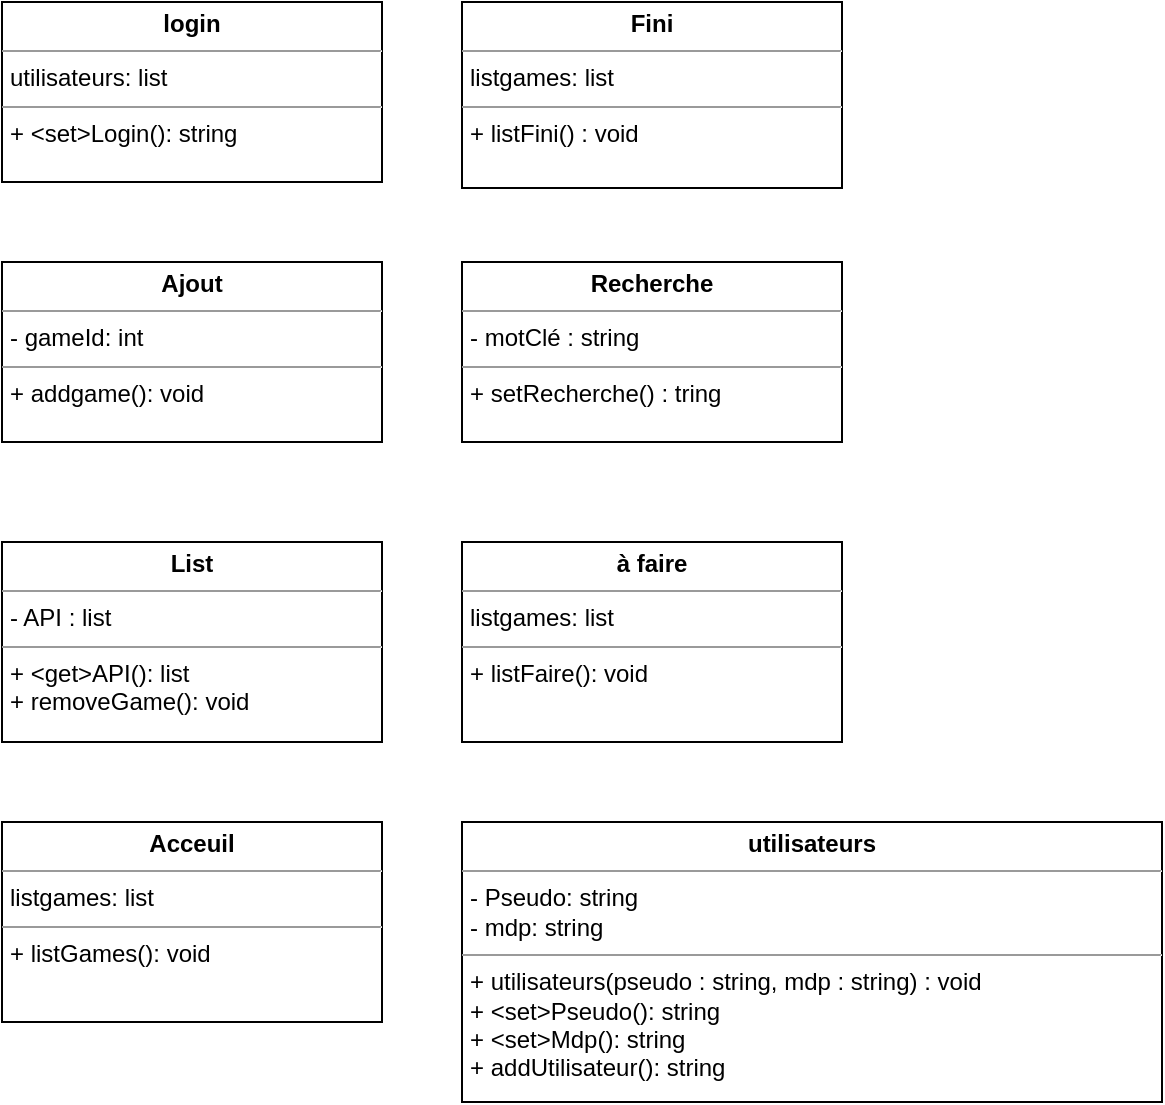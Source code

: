 <mxfile version="22.0.3" type="device">
  <diagram name="Page-1" id="c4acf3e9-155e-7222-9cf6-157b1a14988f">
    <mxGraphModel dx="1658" dy="827" grid="1" gridSize="10" guides="1" tooltips="1" connect="1" arrows="1" fold="1" page="1" pageScale="1" pageWidth="850" pageHeight="1100" background="none" math="0" shadow="0">
      <root>
        <mxCell id="0" />
        <mxCell id="1" parent="0" />
        <mxCell id="5d2195bd80daf111-19" value="&lt;p style=&quot;margin:0px;margin-top:4px;text-align:center;&quot;&gt;&lt;b&gt;Ajout&lt;/b&gt;&lt;/p&gt;&lt;hr size=&quot;1&quot;&gt;&lt;p style=&quot;margin:0px;margin-left:4px;&quot;&gt;- gameId: int&lt;/p&gt;&lt;hr size=&quot;1&quot;&gt;&lt;p style=&quot;margin:0px;margin-left:4px;&quot;&gt;+ addgame(): void&lt;br&gt;&lt;/p&gt;&lt;p style=&quot;margin:0px;margin-left:4px;&quot;&gt;&lt;br&gt;&lt;/p&gt;" style="verticalAlign=top;align=left;overflow=fill;fontSize=12;fontFamily=Helvetica;html=1;rounded=0;shadow=0;comic=0;labelBackgroundColor=none;strokeWidth=1" parent="1" vertex="1">
          <mxGeometry x="60" y="210" width="190" height="90" as="geometry" />
        </mxCell>
        <mxCell id="5d2195bd80daf111-20" value="&lt;p style=&quot;margin:0px;margin-top:4px;text-align:center;&quot;&gt;&lt;b&gt;List&lt;/b&gt;&lt;/p&gt;&lt;hr size=&quot;1&quot;&gt;&lt;p style=&quot;margin:0px;margin-left:4px;&quot;&gt;- API : list&amp;nbsp;&lt;/p&gt;&lt;hr size=&quot;1&quot;&gt;&lt;p style=&quot;margin:0px;margin-left:4px;&quot;&gt;+ &amp;lt;get&amp;gt;API(): list&lt;/p&gt;&lt;p style=&quot;margin:0px;margin-left:4px;&quot;&gt;+ removeGame(): void&lt;br&gt;&lt;br&gt;&lt;/p&gt;" style="verticalAlign=top;align=left;overflow=fill;fontSize=12;fontFamily=Helvetica;html=1;rounded=0;shadow=0;comic=0;labelBackgroundColor=none;strokeWidth=1" parent="1" vertex="1">
          <mxGeometry x="60" y="350" width="190" height="100" as="geometry" />
        </mxCell>
        <mxCell id="VTRsxY5CyYn-MdZbNJlx-1" value="&lt;p style=&quot;margin:0px;margin-top:4px;text-align:center;&quot;&gt;&lt;b&gt;Acceuil&lt;/b&gt;&lt;/p&gt;&lt;hr size=&quot;1&quot;&gt;&lt;p style=&quot;margin:0px;margin-left:4px;&quot;&gt;listgames: list&lt;br&gt;&lt;/p&gt;&lt;hr size=&quot;1&quot;&gt;&lt;p style=&quot;margin:0px;margin-left:4px;&quot;&gt;+ listGames(): void&lt;br&gt;&lt;br&gt;&lt;/p&gt;" style="verticalAlign=top;align=left;overflow=fill;fontSize=12;fontFamily=Helvetica;html=1;rounded=0;shadow=0;comic=0;labelBackgroundColor=none;strokeWidth=1" parent="1" vertex="1">
          <mxGeometry x="60" y="490" width="190" height="100" as="geometry" />
        </mxCell>
        <mxCell id="VTRsxY5CyYn-MdZbNJlx-2" value="&lt;p style=&quot;margin:0px;margin-top:4px;text-align:center;&quot;&gt;&lt;b&gt;Fini&lt;/b&gt;&lt;/p&gt;&lt;hr size=&quot;1&quot;&gt;&lt;p style=&quot;margin:0px;margin-left:4px;&quot;&gt;listgames: list&lt;br&gt;&lt;/p&gt;&lt;hr size=&quot;1&quot;&gt;&lt;p style=&quot;margin:0px;margin-left:4px;&quot;&gt;+ listFini() : void&lt;br&gt;&lt;/p&gt;" style="verticalAlign=top;align=left;overflow=fill;fontSize=12;fontFamily=Helvetica;html=1;rounded=0;shadow=0;comic=0;labelBackgroundColor=none;strokeWidth=1" parent="1" vertex="1">
          <mxGeometry x="290" y="80" width="190" height="93" as="geometry" />
        </mxCell>
        <mxCell id="VTRsxY5CyYn-MdZbNJlx-3" value="&lt;p style=&quot;margin:0px;margin-top:4px;text-align:center;&quot;&gt;&lt;b&gt;Recherche&lt;/b&gt;&lt;/p&gt;&lt;hr size=&quot;1&quot;&gt;&lt;p style=&quot;margin:0px;margin-left:4px;&quot;&gt;- motClé : string&lt;br&gt;&lt;/p&gt;&lt;hr size=&quot;1&quot;&gt;&lt;p style=&quot;margin:0px;margin-left:4px;&quot;&gt;+ setRecherche() : tring&lt;br&gt;&lt;br&gt;&lt;/p&gt;" style="verticalAlign=top;align=left;overflow=fill;fontSize=12;fontFamily=Helvetica;html=1;rounded=0;shadow=0;comic=0;labelBackgroundColor=none;strokeWidth=1" parent="1" vertex="1">
          <mxGeometry x="290" y="210" width="190" height="90" as="geometry" />
        </mxCell>
        <mxCell id="VTRsxY5CyYn-MdZbNJlx-4" value="&lt;p style=&quot;margin:0px;margin-top:4px;text-align:center;&quot;&gt;&lt;b&gt;à faire&lt;/b&gt;&lt;/p&gt;&lt;hr size=&quot;1&quot;&gt;&lt;p style=&quot;margin:0px;margin-left:4px;&quot;&gt;listgames: list&lt;/p&gt;&lt;hr size=&quot;1&quot;&gt;&lt;p style=&quot;margin:0px;margin-left:4px;&quot;&gt;+ listFaire(): void&lt;br&gt;&lt;br&gt;&lt;/p&gt;" style="verticalAlign=top;align=left;overflow=fill;fontSize=12;fontFamily=Helvetica;html=1;rounded=0;shadow=0;comic=0;labelBackgroundColor=none;strokeWidth=1" parent="1" vertex="1">
          <mxGeometry x="290" y="350" width="190" height="100" as="geometry" />
        </mxCell>
        <mxCell id="VTRsxY5CyYn-MdZbNJlx-5" value="&lt;p style=&quot;margin:0px;margin-top:4px;text-align:center;&quot;&gt;&lt;b&gt;utilisateurs&lt;/b&gt;&lt;/p&gt;&lt;hr size=&quot;1&quot;&gt;&lt;p style=&quot;margin: 0px 0px 0px 4px;&quot;&gt;- Pseudo: string&lt;br&gt;&lt;/p&gt;&lt;p style=&quot;margin: 0px 0px 0px 4px;&quot;&gt;- mdp: string&lt;/p&gt;&lt;hr size=&quot;1&quot;&gt;&lt;p style=&quot;margin:0px;margin-left:4px;&quot;&gt;+ utilisateurs(pseudo : string, mdp : string) : void&lt;/p&gt;&lt;p style=&quot;margin:0px;margin-left:4px;&quot;&gt;+ &amp;lt;set&amp;gt;Pseudo(): string&lt;br&gt;&lt;/p&gt;&lt;p style=&quot;margin:0px;margin-left:4px;&quot;&gt;+ &amp;lt;set&amp;gt;Mdp(): string&lt;/p&gt;&lt;p style=&quot;margin:0px;margin-left:4px;&quot;&gt;+ addUtilisateur(): string&lt;/p&gt;" style="verticalAlign=top;align=left;overflow=fill;fontSize=12;fontFamily=Helvetica;html=1;rounded=0;shadow=0;comic=0;labelBackgroundColor=none;strokeWidth=1" parent="1" vertex="1">
          <mxGeometry x="290" y="490" width="350" height="140" as="geometry" />
        </mxCell>
        <mxCell id="VTRsxY5CyYn-MdZbNJlx-6" value="&lt;p style=&quot;margin:0px;margin-top:4px;text-align:center;&quot;&gt;&lt;b&gt;login&lt;/b&gt;&lt;/p&gt;&lt;hr size=&quot;1&quot;&gt;&lt;p style=&quot;margin:0px;margin-left:4px;&quot;&gt;utilisateurs: list&lt;/p&gt;&lt;hr size=&quot;1&quot;&gt;&lt;p style=&quot;margin:0px;margin-left:4px;&quot;&gt;+ &amp;lt;set&amp;gt;Login(): string&lt;br&gt;&lt;br&gt;&lt;/p&gt;" style="verticalAlign=top;align=left;overflow=fill;fontSize=12;fontFamily=Helvetica;html=1;rounded=0;shadow=0;comic=0;labelBackgroundColor=none;strokeWidth=1" parent="1" vertex="1">
          <mxGeometry x="60" y="80" width="190" height="90" as="geometry" />
        </mxCell>
      </root>
    </mxGraphModel>
  </diagram>
</mxfile>
